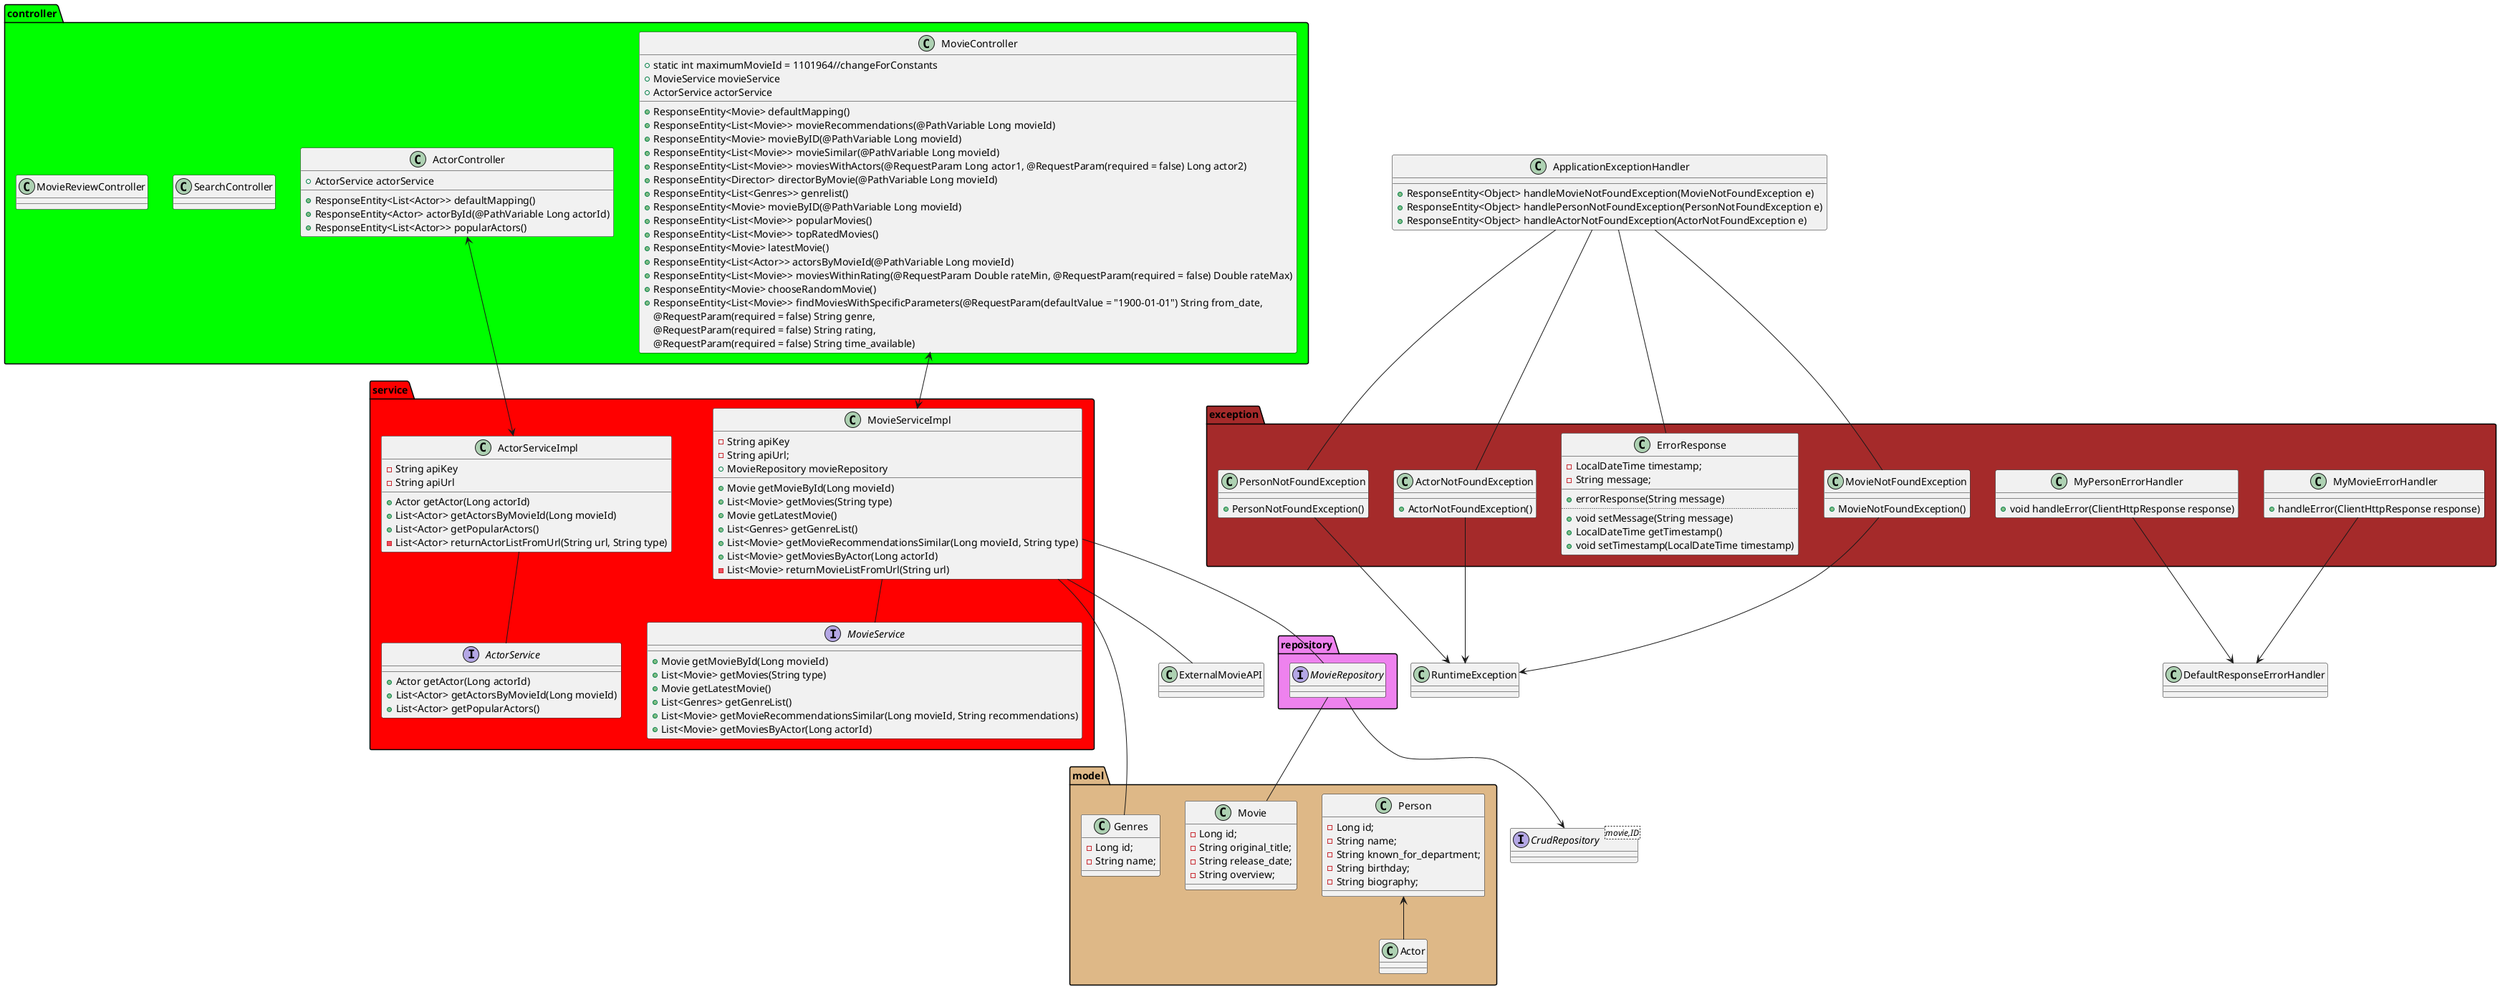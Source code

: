 @startuml


package controller <<Folder>> #lime{

    class MovieController{
    +static int maximumMovieId = 1101964//changeForConstants
    + MovieService movieService
    + ActorService actorService
    + ResponseEntity<Movie> defaultMapping()
    + ResponseEntity<List<Movie>> movieRecommendations(@PathVariable Long movieId)
    + ResponseEntity<Movie> movieByID(@PathVariable Long movieId)
    + ResponseEntity<List<Movie>> movieSimilar(@PathVariable Long movieId)
    + ResponseEntity<List<Movie>> moviesWithActors(@RequestParam Long actor1, @RequestParam(required = false) Long actor2)
    + ResponseEntity<Director> directorByMovie(@PathVariable Long movieId)
    + ResponseEntity<List<Genres>> genrelist()
    + ResponseEntity<Movie> movieByID(@PathVariable Long movieId)
    + ResponseEntity<List<Movie>> popularMovies()
    + ResponseEntity<List<Movie>> topRatedMovies()
    + ResponseEntity<Movie> latestMovie()
    + ResponseEntity<List<Actor>> actorsByMovieId(@PathVariable Long movieId)
    + ResponseEntity<List<Movie>> moviesWithinRating(@RequestParam Double rateMin, @RequestParam(required = false) Double rateMax)
    + ResponseEntity<Movie> chooseRandomMovie()
    + ResponseEntity<List<Movie>> findMoviesWithSpecificParameters(@RequestParam(defaultValue = "1900-01-01") String from_date,
                                                                            @RequestParam(required = false) String genre,
                                                                            @RequestParam(required = false) String rating,
                                                                            @RequestParam(required = false) String time_available)

    }

    class ActorController{
    + ActorService actorService
    + ResponseEntity<List<Actor>> defaultMapping()
    + ResponseEntity<Actor> actorById(@PathVariable Long actorId)
    + ResponseEntity<List<Actor>> popularActors()
    }

    class SearchController {

    }
    class MovieReviewController {

        }

}


package model <<Folder>> #burlywood{

  class Movie{
  - Long id;
  - String original_title;
  - String release_date;
  - String overview;
    }

  class Actor{

  }
  class Person{
  - Long id;
  - String name;
  - String known_for_department;
  - String birthday;
  - String biography;
        }

  class Genres{
  - Long id;
  - String name;

     }
}

package repository <<Folder>> #violet {

  interface MovieRepository {

  }

}

package service <<Folder>> #red{

  interface MovieService{
  + Movie getMovieById(Long movieId)
  + List<Movie> getMovies(String type)
  + Movie getLatestMovie()
  + List<Genres> getGenreList()
  + List<Movie> getMovieRecommendationsSimilar(Long movieId, String recommendations)
  + List<Movie> getMoviesByActor(Long actorId)
  }
  class MovieServiceImpl{
  - String apiKey
  - String apiUrl;
  + MovieRepository movieRepository
  + Movie getMovieById(Long movieId)
  + List<Movie> getMovies(String type)
  + Movie getLatestMovie()
  + List<Genres> getGenreList()
  + List<Movie> getMovieRecommendationsSimilar(Long movieId, String type)
  + List<Movie> getMoviesByActor(Long actorId)
  - List<Movie> returnMovieListFromUrl(String url)
  }

  interface ActorService{
  + Actor getActor(Long actorId)
  + List<Actor> getActorsByMovieId(Long movieId)
  + List<Actor> getPopularActors()
  }

  class ActorServiceImpl{
  - String apiKey
  - String apiUrl
  + Actor getActor(Long actorId)
  + List<Actor> getActorsByMovieId(Long movieId)
  + List<Actor> getPopularActors()
  - List<Actor> returnActorListFromUrl(String url, String type)
  }



}
Interface CrudRepository<movie,ID>{

}

class ExternalMovieAPI{

    }

package exception <<Folder>> #brown{
    class ErrorResponse{
    - LocalDateTime timestamp;
    - String message;
    __
    + errorResponse(String message)
    ..
    +void setMessage(String message)
    +LocalDateTime getTimestamp()
    +void setTimestamp(LocalDateTime timestamp)
    }
    class MovieNotFoundException {
    + MovieNotFoundException()

    }
    class MyMovieErrorHandler {
     + handleError(ClientHttpResponse response)
    }

    class ActorNotFoundException {
    + ActorNotFoundException()
    }

    class MyPersonErrorHandler {
    + void handleError(ClientHttpResponse response)
    }

    class PersonNotFoundException {
    + PersonNotFoundException()
    }



    }
    class ApplicationExceptionHandler{
    + ResponseEntity<Object> handleMovieNotFoundException(MovieNotFoundException e)
    + ResponseEntity<Object> handlePersonNotFoundException(PersonNotFoundException e)
    + ResponseEntity<Object> handleActorNotFoundException(ActorNotFoundException e)

    }

MovieController <--> MovieServiceImpl
MovieRepository --> CrudRepository

MovieServiceImpl -- MovieService
MovieServiceImpl -- MovieRepository
MovieRepository -- Movie
MovieServiceImpl -- ExternalMovieAPI

ActorController <--> ActorServiceImpl
ActorServiceImpl -- ActorService
Actor -up-> Person
Genres -- MovieServiceImpl

'exception
ActorNotFoundException --> RuntimeException
MovieNotFoundException --> RuntimeException
MyMovieErrorHandler --> DefaultResponseErrorHandler
MyPersonErrorHandler --> DefaultResponseErrorHandler
PersonNotFoundException --> RuntimeException

ApplicationExceptionHandler -- MovieNotFoundException
ApplicationExceptionHandler -- PersonNotFoundException
ApplicationExceptionHandler -- ActorNotFoundException
ApplicationExceptionHandler -- ErrorResponse


@enduml